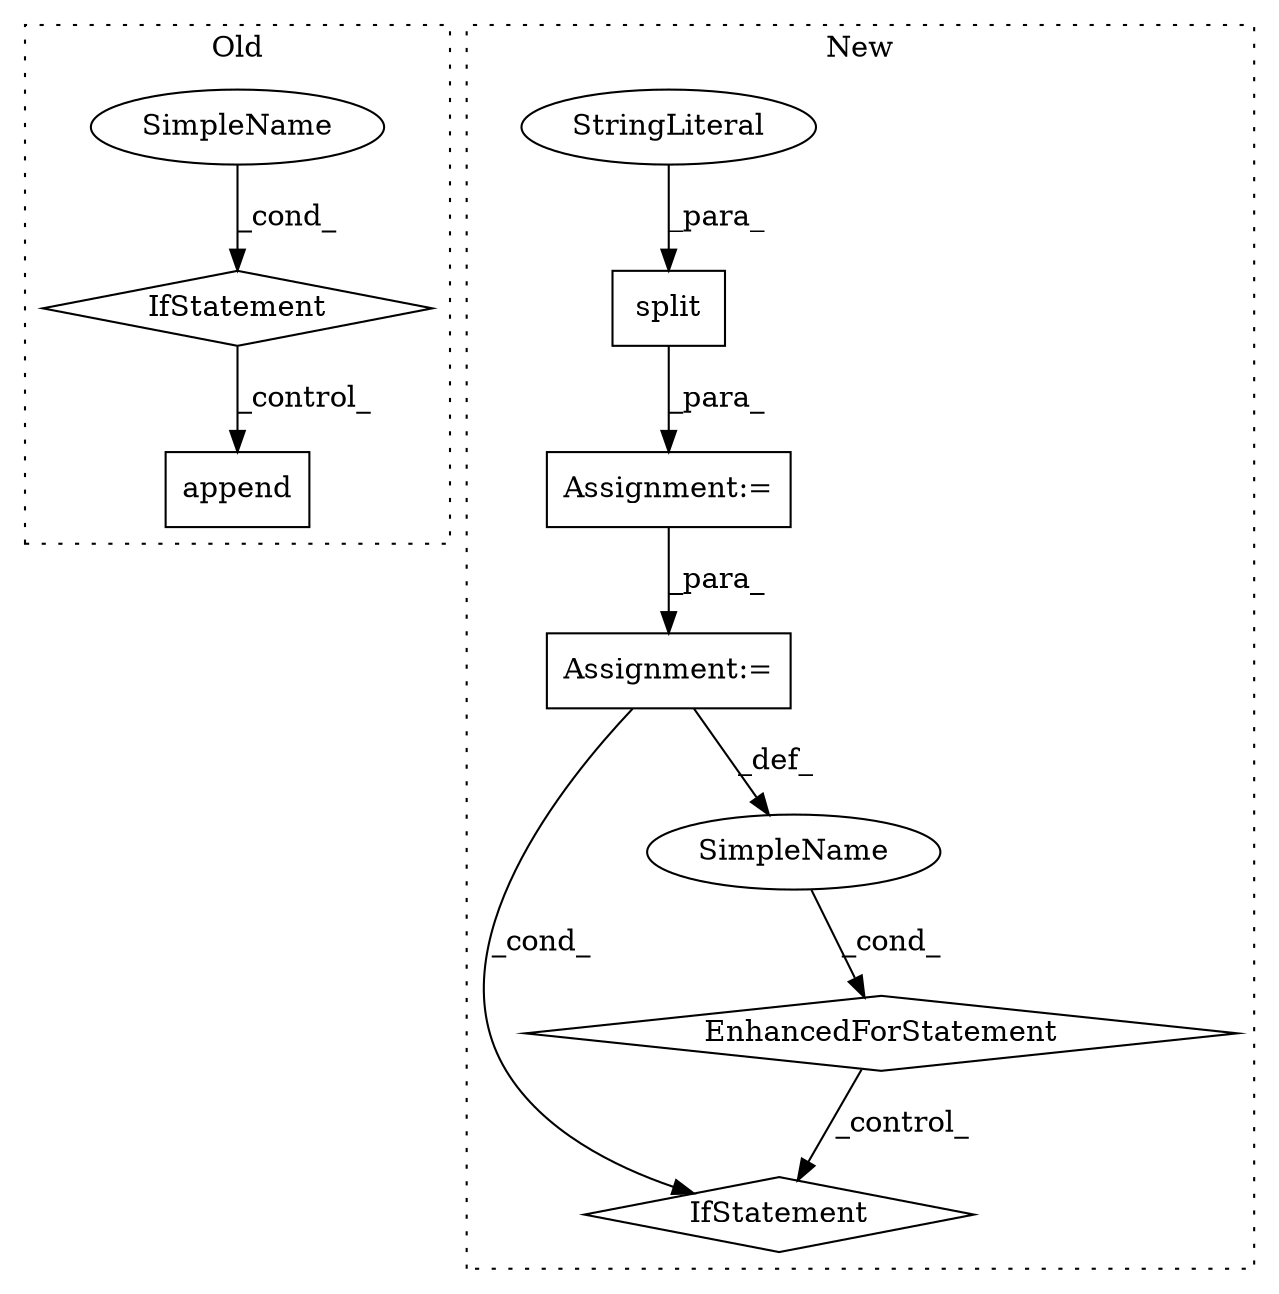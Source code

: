 digraph G {
subgraph cluster0 {
1 [label="append" a="32" s="5946,5959" l="7,1" shape="box"];
6 [label="IfStatement" a="25" s="5863,5918" l="4,2" shape="diamond"];
7 [label="SimpleName" a="42" s="" l="" shape="ellipse"];
label = "Old";
style="dotted";
}
subgraph cluster1 {
2 [label="split" a="32" s="8150,8159" l="6,1" shape="box"];
3 [label="Assignment:=" a="7" s="8187,8264" l="53,2" shape="box"];
4 [label="StringLiteral" a="45" s="8156" l="3" shape="ellipse"];
5 [label="EnhancedForStatement" a="70" s="8187,8264" l="53,2" shape="diamond"];
8 [label="IfStatement" a="25" s="8274,8289" l="4,2" shape="diamond"];
9 [label="SimpleName" a="42" s="8247" l="4" shape="ellipse"];
10 [label="Assignment:=" a="7" s="8120" l="59" shape="box"];
label = "New";
style="dotted";
}
2 -> 10 [label="_para_"];
3 -> 8 [label="_cond_"];
3 -> 9 [label="_def_"];
4 -> 2 [label="_para_"];
5 -> 8 [label="_control_"];
6 -> 1 [label="_control_"];
7 -> 6 [label="_cond_"];
9 -> 5 [label="_cond_"];
10 -> 3 [label="_para_"];
}